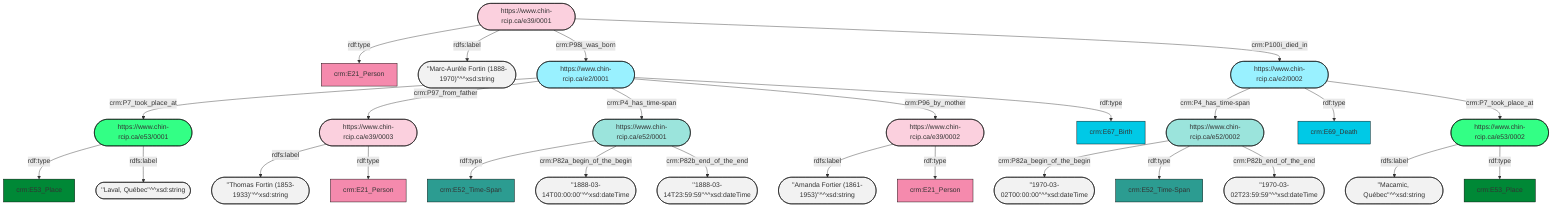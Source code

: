 graph TD
classDef Literal fill:#f2f2f2,stroke:#000000;
classDef CRM_Entity fill:#FFFFFF,stroke:#000000;
classDef CRM_Entity_URI fill:#FFFFFF,stroke:#000000;
classDef Temporal_Entity fill:#00C9E6, stroke:#000000;
classDef Temporal_Entity_URI fill:#99f1ff,stroke:#000000;
classDef Type fill:#E18312, stroke:#000000;
classDef Type_URI fill:#f6c588,stroke:#000000;
classDef Time-Span fill:#2C9C91, stroke:#000000;
classDef Time-Span_URI fill:#9be4dc,stroke:#000000;
classDef Appellation fill:#FFEB7F, stroke:#000000;
classDef Appellation_URI fill:#fff6cc,stroke:#000000;
classDef Place fill:#008836, stroke:#000000;
classDef Place_URI fill:#33ff85,stroke:#000000;
classDef Persistent_Item fill:#B266B2, stroke:#000000;
classDef Persistent_Item_URI fill:#dcbcdc,stroke:#000000;
classDef Conceptual_Object fill:#FFD700, stroke:#000000;
classDef Conceptual_Object_URI fill:#fff099,stroke:#000000;
classDef Physical_Thing fill:#D2B48C, stroke:#000000;
classDef Physical_Thing_URI fill:#eadbc8,stroke:#000000;
classDef Actor fill:#f58aad, stroke:#000000;
classDef Actor_URI fill:#fbd0de,stroke:#000000;
classDef PC_Classes fill:#4ce600, stroke:#000000;
classDef PC_Classes_URI fill:#bbff99,stroke:#000000;
classDef Multi_URI fill:#cccccc,stroke:#000000;

0([https://www.chin-rcip.ca/e2/0001]) -->|crm:P7_took_place_at| 1([https://www.chin-rcip.ca/e53/0001])
2([https://www.chin-rcip.ca/e39/0001]):::Actor_URI -->|rdf:type| 3["crm:E21_Person"]:::Actor
4([https://www.chin-rcip.ca/e2/0002]) -->|crm:P4_has_time-span| 5([https://www.chin-rcip.ca/e52/0002])
5([https://www.chin-rcip.ca/e52/0002]) -->|crm:P82a_begin_of_the_begin| 6(["''1970-03-02T00:00:00''^^xsd:dateTime"]):::Literal
2([https://www.chin-rcip.ca/e39/0001]) -->|rdfs:label| 7(["''Marc-Aurèle Fortin (1888-1970)''^^xsd:string"]):::Literal
8([https://www.chin-rcip.ca/e53/0002]) -->|rdfs:label| 9(["''Macamic, Québec''^^xsd:string"]):::Literal
5([https://www.chin-rcip.ca/e52/0002]):::Time-Span_URI -->|rdf:type| 10["crm:E52_Time-Span"]:::Time-Span
8([https://www.chin-rcip.ca/e53/0002]):::Place_URI -->|rdf:type| 11["crm:E53_Place"]:::Place
1([https://www.chin-rcip.ca/e53/0001]):::Place_URI -->|rdf:type| 12["crm:E53_Place"]:::Place
13([https://www.chin-rcip.ca/e52/0001]):::Time-Span_URI -->|rdf:type| 14["crm:E52_Time-Span"]:::Time-Span
0([https://www.chin-rcip.ca/e2/0001]) -->|crm:P97_from_father| 15([https://www.chin-rcip.ca/e39/0003])
5([https://www.chin-rcip.ca/e52/0002]) -->|crm:P82b_end_of_the_end| 16(["''1970-03-02T23:59:59''^^xsd:dateTime"]):::Literal
15([https://www.chin-rcip.ca/e39/0003]) -->|rdfs:label| 17(["''Thomas Fortin (1853-1933)''^^xsd:string"]):::Literal
13([https://www.chin-rcip.ca/e52/0001]) -->|crm:P82a_begin_of_the_begin| 18(["''1888-03-14T00:00:00''^^xsd:dateTime"]):::Literal
15([https://www.chin-rcip.ca/e39/0003]):::Actor_URI -->|rdf:type| 19["crm:E21_Person"]:::Actor
4([https://www.chin-rcip.ca/e2/0002]):::Temporal_Entity_URI -->|rdf:type| 20["crm:E69_Death"]:::Temporal_Entity
0([https://www.chin-rcip.ca/e2/0001]) -->|crm:P4_has_time-span| 13([https://www.chin-rcip.ca/e52/0001])
2([https://www.chin-rcip.ca/e39/0001]) -->|crm:P98i_was_born| 0([https://www.chin-rcip.ca/e2/0001])
0([https://www.chin-rcip.ca/e2/0001]) -->|crm:P96_by_mother| 21([https://www.chin-rcip.ca/e39/0002])
21([https://www.chin-rcip.ca/e39/0002]) -->|rdfs:label| 22(["''Amanda Fortier (1861-1953)''^^xsd:string"]):::Literal
0([https://www.chin-rcip.ca/e2/0001]):::Temporal_Entity_URI -->|rdf:type| 23["crm:E67_Birth"]:::Temporal_Entity
4([https://www.chin-rcip.ca/e2/0002]) -->|crm:P7_took_place_at| 8([https://www.chin-rcip.ca/e53/0002])
21([https://www.chin-rcip.ca/e39/0002]):::Actor_URI -->|rdf:type| 24["crm:E21_Person"]:::Actor
13([https://www.chin-rcip.ca/e52/0001]) -->|crm:P82b_end_of_the_end| 25(["''1888-03-14T23:59:59''^^xsd:dateTime"]):::Literal
1([https://www.chin-rcip.ca/e53/0001]) -->|rdfs:label| 26(["''Laval, Québec''^^xsd:string"]):::Literal
2([https://www.chin-rcip.ca/e39/0001]) -->|crm:P100i_died_in| 4([https://www.chin-rcip.ca/e2/0002])